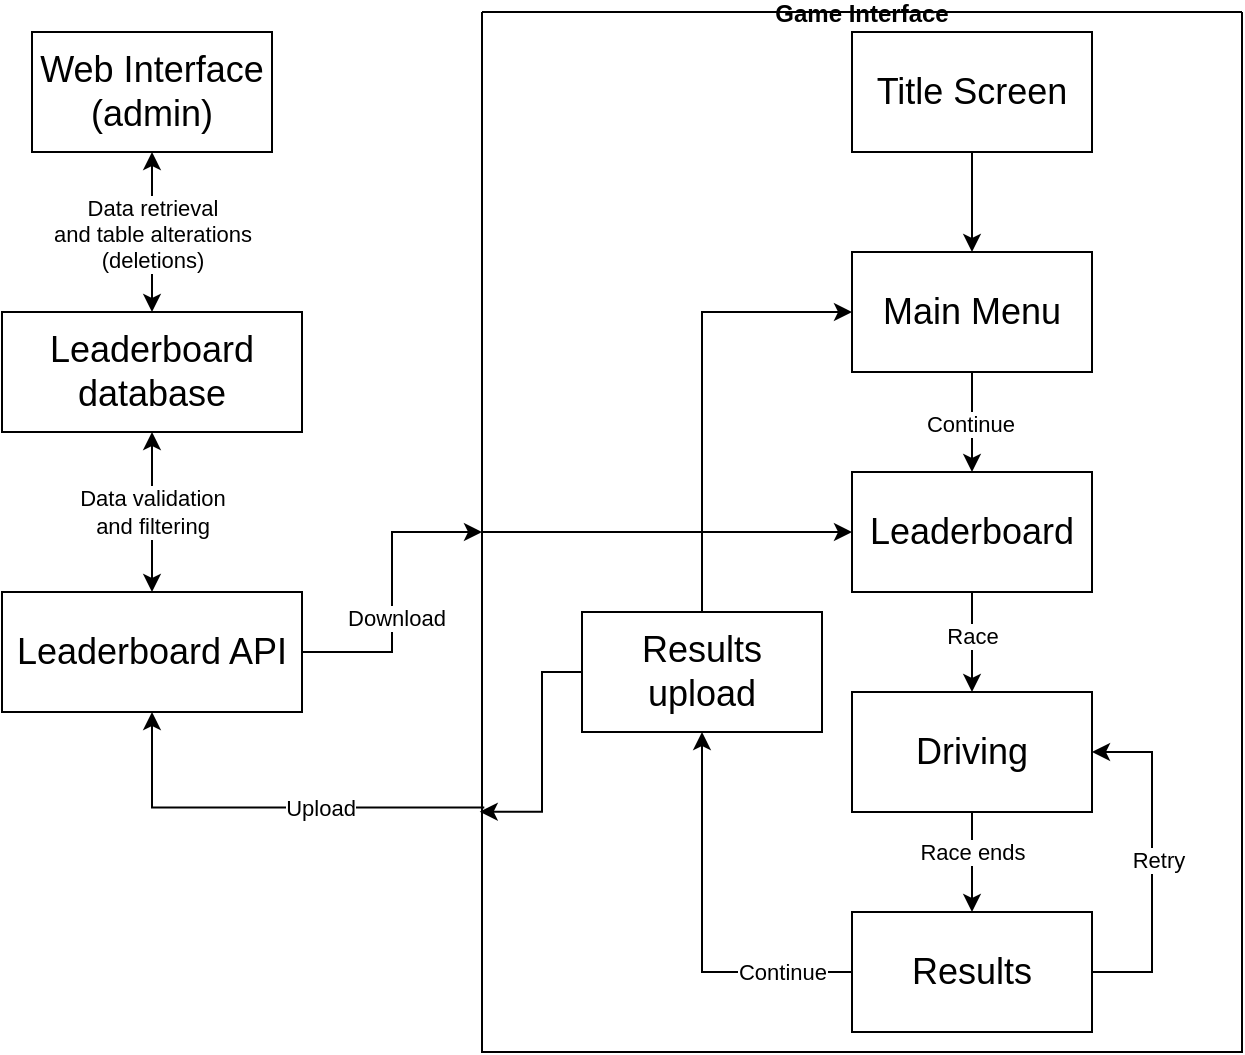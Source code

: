<mxfile version="26.0.10">
  <diagram name="Page-1" id="9wq_37SR1qbvZSWXdPos">
    <mxGraphModel dx="1434" dy="912" grid="1" gridSize="10" guides="1" tooltips="1" connect="1" arrows="1" fold="1" page="1" pageScale="1" pageWidth="1100" pageHeight="850" math="0" shadow="0">
      <root>
        <mxCell id="0" />
        <mxCell id="1" parent="0" />
        <mxCell id="62yKq-dj1JVAu3vmStfO-24" style="edgeStyle=orthogonalEdgeStyle;rounded=0;orthogonalLoop=1;jettySize=auto;html=1;exitX=0.003;exitY=0.765;exitDx=0;exitDy=0;entryX=0.5;entryY=1;entryDx=0;entryDy=0;exitPerimeter=0;" edge="1" parent="1" source="62yKq-dj1JVAu3vmStfO-22" target="62yKq-dj1JVAu3vmStfO-27">
          <mxGeometry relative="1" as="geometry">
            <mxPoint x="410" y="525" as="targetPoint" />
            <Array as="points">
              <mxPoint x="315" y="563" />
            </Array>
          </mxGeometry>
        </mxCell>
        <mxCell id="62yKq-dj1JVAu3vmStfO-46" value="Upload" style="edgeLabel;html=1;align=center;verticalAlign=middle;resizable=0;points=[];" vertex="1" connectable="0" parent="62yKq-dj1JVAu3vmStfO-24">
          <mxGeometry x="-0.228" relative="1" as="geometry">
            <mxPoint as="offset" />
          </mxGeometry>
        </mxCell>
        <mxCell id="62yKq-dj1JVAu3vmStfO-22" value="Game Interface" style="swimlane;startSize=0;" vertex="1" parent="1">
          <mxGeometry x="480" y="165" width="380" height="520" as="geometry" />
        </mxCell>
        <mxCell id="62yKq-dj1JVAu3vmStfO-6" style="edgeStyle=orthogonalEdgeStyle;rounded=0;orthogonalLoop=1;jettySize=auto;html=1;exitX=0.5;exitY=1;exitDx=0;exitDy=0;entryX=0.5;entryY=0;entryDx=0;entryDy=0;" edge="1" parent="62yKq-dj1JVAu3vmStfO-22" source="62yKq-dj1JVAu3vmStfO-1" target="62yKq-dj1JVAu3vmStfO-2">
          <mxGeometry relative="1" as="geometry" />
        </mxCell>
        <mxCell id="62yKq-dj1JVAu3vmStfO-1" value="&lt;font style=&quot;font-size: 14px;&quot;&gt;&lt;font style=&quot;font-size: 18px;&quot;&gt;Title Screen&lt;/font&gt;&lt;br&gt;&lt;/font&gt;" style="rounded=0;whiteSpace=wrap;html=1;" vertex="1" parent="62yKq-dj1JVAu3vmStfO-22">
          <mxGeometry x="185" y="10" width="120" height="60" as="geometry" />
        </mxCell>
        <mxCell id="62yKq-dj1JVAu3vmStfO-7" style="edgeStyle=orthogonalEdgeStyle;rounded=0;orthogonalLoop=1;jettySize=auto;html=1;exitX=0.5;exitY=1;exitDx=0;exitDy=0;entryX=0.5;entryY=0;entryDx=0;entryDy=0;" edge="1" parent="62yKq-dj1JVAu3vmStfO-22" source="62yKq-dj1JVAu3vmStfO-2" target="62yKq-dj1JVAu3vmStfO-3">
          <mxGeometry relative="1" as="geometry" />
        </mxCell>
        <mxCell id="62yKq-dj1JVAu3vmStfO-13" value="Continue" style="edgeLabel;html=1;align=center;verticalAlign=middle;resizable=0;points=[];" vertex="1" connectable="0" parent="62yKq-dj1JVAu3vmStfO-7">
          <mxGeometry x="0.04" y="-1" relative="1" as="geometry">
            <mxPoint as="offset" />
          </mxGeometry>
        </mxCell>
        <mxCell id="62yKq-dj1JVAu3vmStfO-2" value="&lt;font style=&quot;font-size: 18px;&quot;&gt;Main Menu&lt;br&gt;&lt;/font&gt;" style="rounded=0;whiteSpace=wrap;html=1;" vertex="1" parent="62yKq-dj1JVAu3vmStfO-22">
          <mxGeometry x="185" y="120" width="120" height="60" as="geometry" />
        </mxCell>
        <mxCell id="62yKq-dj1JVAu3vmStfO-8" style="edgeStyle=orthogonalEdgeStyle;rounded=0;orthogonalLoop=1;jettySize=auto;html=1;exitX=0.5;exitY=1;exitDx=0;exitDy=0;entryX=0.5;entryY=0;entryDx=0;entryDy=0;" edge="1" parent="62yKq-dj1JVAu3vmStfO-22" source="62yKq-dj1JVAu3vmStfO-3" target="62yKq-dj1JVAu3vmStfO-4">
          <mxGeometry relative="1" as="geometry" />
        </mxCell>
        <mxCell id="62yKq-dj1JVAu3vmStfO-14" value="Race" style="edgeLabel;html=1;align=center;verticalAlign=middle;resizable=0;points=[];" vertex="1" connectable="0" parent="62yKq-dj1JVAu3vmStfO-8">
          <mxGeometry x="-0.12" y="5" relative="1" as="geometry">
            <mxPoint x="-5" as="offset" />
          </mxGeometry>
        </mxCell>
        <mxCell id="62yKq-dj1JVAu3vmStfO-3" value="&lt;font style=&quot;font-size: 18px;&quot;&gt;Leaderboard&lt;/font&gt;" style="rounded=0;whiteSpace=wrap;html=1;" vertex="1" parent="62yKq-dj1JVAu3vmStfO-22">
          <mxGeometry x="185" y="230" width="120" height="60" as="geometry" />
        </mxCell>
        <mxCell id="62yKq-dj1JVAu3vmStfO-9" style="edgeStyle=orthogonalEdgeStyle;rounded=0;orthogonalLoop=1;jettySize=auto;html=1;exitX=0.5;exitY=1;exitDx=0;exitDy=0;entryX=0.5;entryY=0;entryDx=0;entryDy=0;" edge="1" parent="62yKq-dj1JVAu3vmStfO-22" source="62yKq-dj1JVAu3vmStfO-4" target="62yKq-dj1JVAu3vmStfO-5">
          <mxGeometry relative="1" as="geometry" />
        </mxCell>
        <mxCell id="62yKq-dj1JVAu3vmStfO-15" value="Race ends" style="edgeLabel;html=1;align=center;verticalAlign=middle;resizable=0;points=[];" vertex="1" connectable="0" parent="62yKq-dj1JVAu3vmStfO-9">
          <mxGeometry x="-0.2" y="1" relative="1" as="geometry">
            <mxPoint x="-1" as="offset" />
          </mxGeometry>
        </mxCell>
        <mxCell id="62yKq-dj1JVAu3vmStfO-4" value="&lt;font style=&quot;font-size: 18px;&quot;&gt;Driving&lt;/font&gt;" style="rounded=0;whiteSpace=wrap;html=1;" vertex="1" parent="62yKq-dj1JVAu3vmStfO-22">
          <mxGeometry x="185" y="340" width="120" height="60" as="geometry" />
        </mxCell>
        <mxCell id="62yKq-dj1JVAu3vmStfO-16" style="edgeStyle=orthogonalEdgeStyle;rounded=0;orthogonalLoop=1;jettySize=auto;html=1;exitX=1;exitY=0.5;exitDx=0;exitDy=0;entryX=1;entryY=0.5;entryDx=0;entryDy=0;" edge="1" parent="62yKq-dj1JVAu3vmStfO-22" source="62yKq-dj1JVAu3vmStfO-5" target="62yKq-dj1JVAu3vmStfO-4">
          <mxGeometry relative="1" as="geometry">
            <Array as="points">
              <mxPoint x="335" y="480" />
              <mxPoint x="335" y="370" />
            </Array>
          </mxGeometry>
        </mxCell>
        <mxCell id="62yKq-dj1JVAu3vmStfO-17" value="Retry" style="edgeLabel;html=1;align=center;verticalAlign=middle;resizable=0;points=[];" vertex="1" connectable="0" parent="62yKq-dj1JVAu3vmStfO-16">
          <mxGeometry x="0.013" y="-3" relative="1" as="geometry">
            <mxPoint as="offset" />
          </mxGeometry>
        </mxCell>
        <mxCell id="62yKq-dj1JVAu3vmStfO-19" style="edgeStyle=orthogonalEdgeStyle;rounded=0;orthogonalLoop=1;jettySize=auto;html=1;exitX=0;exitY=0.5;exitDx=0;exitDy=0;entryX=0.5;entryY=1;entryDx=0;entryDy=0;" edge="1" parent="62yKq-dj1JVAu3vmStfO-22" source="62yKq-dj1JVAu3vmStfO-5" target="62yKq-dj1JVAu3vmStfO-18">
          <mxGeometry relative="1" as="geometry">
            <Array as="points">
              <mxPoint x="110" y="480" />
            </Array>
          </mxGeometry>
        </mxCell>
        <mxCell id="62yKq-dj1JVAu3vmStfO-20" value="Continue" style="edgeLabel;html=1;align=center;verticalAlign=middle;resizable=0;points=[];" vertex="1" connectable="0" parent="62yKq-dj1JVAu3vmStfO-19">
          <mxGeometry x="-0.22" relative="1" as="geometry">
            <mxPoint x="40" y="1" as="offset" />
          </mxGeometry>
        </mxCell>
        <mxCell id="62yKq-dj1JVAu3vmStfO-5" value="&lt;font style=&quot;font-size: 18px;&quot;&gt;Results&lt;/font&gt;" style="rounded=0;whiteSpace=wrap;html=1;" vertex="1" parent="62yKq-dj1JVAu3vmStfO-22">
          <mxGeometry x="185" y="450" width="120" height="60" as="geometry" />
        </mxCell>
        <mxCell id="62yKq-dj1JVAu3vmStfO-21" style="edgeStyle=orthogonalEdgeStyle;rounded=0;orthogonalLoop=1;jettySize=auto;html=1;exitX=0.5;exitY=0;exitDx=0;exitDy=0;entryX=0;entryY=0.5;entryDx=0;entryDy=0;" edge="1" parent="62yKq-dj1JVAu3vmStfO-22" source="62yKq-dj1JVAu3vmStfO-18" target="62yKq-dj1JVAu3vmStfO-2">
          <mxGeometry relative="1" as="geometry" />
        </mxCell>
        <mxCell id="62yKq-dj1JVAu3vmStfO-18" value="&lt;div&gt;&lt;font style=&quot;font-size: 18px;&quot;&gt;Results&lt;/font&gt;&lt;/div&gt;&lt;div&gt;&lt;font style=&quot;font-size: 18px;&quot;&gt;upload&lt;br&gt;&lt;/font&gt;&lt;/div&gt;" style="rounded=0;whiteSpace=wrap;html=1;" vertex="1" parent="62yKq-dj1JVAu3vmStfO-22">
          <mxGeometry x="50" y="300" width="120" height="60" as="geometry" />
        </mxCell>
        <mxCell id="62yKq-dj1JVAu3vmStfO-28" style="edgeStyle=orthogonalEdgeStyle;rounded=0;orthogonalLoop=1;jettySize=auto;html=1;exitX=0;exitY=0.5;exitDx=0;exitDy=0;entryX=-0.003;entryY=0.769;entryDx=0;entryDy=0;entryPerimeter=0;" edge="1" parent="62yKq-dj1JVAu3vmStfO-22" source="62yKq-dj1JVAu3vmStfO-18" target="62yKq-dj1JVAu3vmStfO-22">
          <mxGeometry relative="1" as="geometry">
            <Array as="points">
              <mxPoint x="30" y="330" />
              <mxPoint x="30" y="400" />
            </Array>
          </mxGeometry>
        </mxCell>
        <mxCell id="62yKq-dj1JVAu3vmStfO-33" style="edgeStyle=orthogonalEdgeStyle;rounded=0;orthogonalLoop=1;jettySize=auto;html=1;exitX=0;exitY=0.5;exitDx=0;exitDy=0;entryX=0;entryY=0.5;entryDx=0;entryDy=0;" edge="1" parent="62yKq-dj1JVAu3vmStfO-22" source="62yKq-dj1JVAu3vmStfO-22" target="62yKq-dj1JVAu3vmStfO-3">
          <mxGeometry relative="1" as="geometry">
            <Array as="points">
              <mxPoint x="80" y="260" />
              <mxPoint x="80" y="260" />
            </Array>
          </mxGeometry>
        </mxCell>
        <mxCell id="62yKq-dj1JVAu3vmStfO-31" style="edgeStyle=orthogonalEdgeStyle;rounded=0;orthogonalLoop=1;jettySize=auto;html=1;exitX=1;exitY=0.5;exitDx=0;exitDy=0;entryX=0;entryY=0.5;entryDx=0;entryDy=0;" edge="1" parent="1" source="62yKq-dj1JVAu3vmStfO-27" target="62yKq-dj1JVAu3vmStfO-22">
          <mxGeometry relative="1" as="geometry" />
        </mxCell>
        <mxCell id="62yKq-dj1JVAu3vmStfO-45" value="Download" style="edgeLabel;html=1;align=center;verticalAlign=middle;resizable=0;points=[];" vertex="1" connectable="0" parent="62yKq-dj1JVAu3vmStfO-31">
          <mxGeometry x="-0.171" y="-2" relative="1" as="geometry">
            <mxPoint as="offset" />
          </mxGeometry>
        </mxCell>
        <mxCell id="62yKq-dj1JVAu3vmStfO-27" value="&lt;div&gt;&lt;font style=&quot;font-size: 18px;&quot;&gt;Leaderboard API&lt;/font&gt;&lt;font style=&quot;font-size: 16px;&quot;&gt;&lt;font&gt;&lt;br&gt;&lt;/font&gt;&lt;/font&gt;&lt;/div&gt;" style="rounded=0;whiteSpace=wrap;html=1;" vertex="1" parent="1">
          <mxGeometry x="240" y="455" width="150" height="60" as="geometry" />
        </mxCell>
        <mxCell id="62yKq-dj1JVAu3vmStfO-37" style="edgeStyle=orthogonalEdgeStyle;rounded=0;orthogonalLoop=1;jettySize=auto;html=1;exitX=0.5;exitY=0;exitDx=0;exitDy=0;entryX=0.5;entryY=1;entryDx=0;entryDy=0;anchorPointDirection=1;startArrow=classic;startFill=1;" edge="1" parent="1" source="62yKq-dj1JVAu3vmStfO-27" target="62yKq-dj1JVAu3vmStfO-36">
          <mxGeometry relative="1" as="geometry">
            <mxPoint x="115" y="495" as="sourcePoint" />
          </mxGeometry>
        </mxCell>
        <mxCell id="62yKq-dj1JVAu3vmStfO-47" value="&lt;div&gt;Data validation&lt;/div&gt;&lt;div&gt;and filtering&lt;br&gt;&lt;/div&gt;" style="edgeLabel;html=1;align=center;verticalAlign=middle;resizable=0;points=[];" vertex="1" connectable="0" parent="62yKq-dj1JVAu3vmStfO-37">
          <mxGeometry x="0.055" y="2" relative="1" as="geometry">
            <mxPoint x="2" y="2" as="offset" />
          </mxGeometry>
        </mxCell>
        <mxCell id="62yKq-dj1JVAu3vmStfO-36" value="&lt;div&gt;&lt;font style=&quot;font-size: 18px;&quot;&gt;Leaderboard&lt;/font&gt;&lt;/div&gt;&lt;div&gt;&lt;font style=&quot;font-size: 18px;&quot;&gt;database&lt;br&gt;&lt;/font&gt;&lt;/div&gt;" style="rounded=0;whiteSpace=wrap;html=1;" vertex="1" parent="1">
          <mxGeometry x="240" y="315" width="150" height="60" as="geometry" />
        </mxCell>
        <mxCell id="62yKq-dj1JVAu3vmStfO-39" value="&lt;div&gt;&lt;font style=&quot;font-size: 18px;&quot;&gt;Web Interface&lt;/font&gt;&lt;/div&gt;&lt;div&gt;&lt;font style=&quot;font-size: 18px;&quot;&gt;(admin)&lt;br&gt;&lt;/font&gt;&lt;/div&gt;" style="rounded=0;whiteSpace=wrap;html=1;" vertex="1" parent="1">
          <mxGeometry x="255" y="175" width="120" height="60" as="geometry" />
        </mxCell>
        <mxCell id="62yKq-dj1JVAu3vmStfO-43" value="" style="html=1;labelBackgroundColor=#ffffff;startArrow=classic;startFill=1;startSize=6;endArrow=classic;endFill=1;endSize=6;jettySize=auto;orthogonalLoop=1;strokeWidth=1;fontSize=14;rounded=0;entryX=0.5;entryY=1;entryDx=0;entryDy=0;exitX=0.5;exitY=0;exitDx=0;exitDy=0;" edge="1" parent="1" source="62yKq-dj1JVAu3vmStfO-36" target="62yKq-dj1JVAu3vmStfO-39">
          <mxGeometry width="60" height="60" relative="1" as="geometry">
            <mxPoint x="110" y="345" as="sourcePoint" />
            <mxPoint x="170" y="285" as="targetPoint" />
          </mxGeometry>
        </mxCell>
        <mxCell id="62yKq-dj1JVAu3vmStfO-44" value="&lt;div&gt;Data retrieval&lt;/div&gt;&lt;div&gt;and table alterations&lt;/div&gt;&lt;div&gt;(deletions)&lt;br&gt;&lt;/div&gt;" style="edgeLabel;html=1;align=center;verticalAlign=middle;resizable=0;points=[];" vertex="1" connectable="0" parent="62yKq-dj1JVAu3vmStfO-43">
          <mxGeometry x="0.125" y="2" relative="1" as="geometry">
            <mxPoint x="2" y="6" as="offset" />
          </mxGeometry>
        </mxCell>
      </root>
    </mxGraphModel>
  </diagram>
</mxfile>
